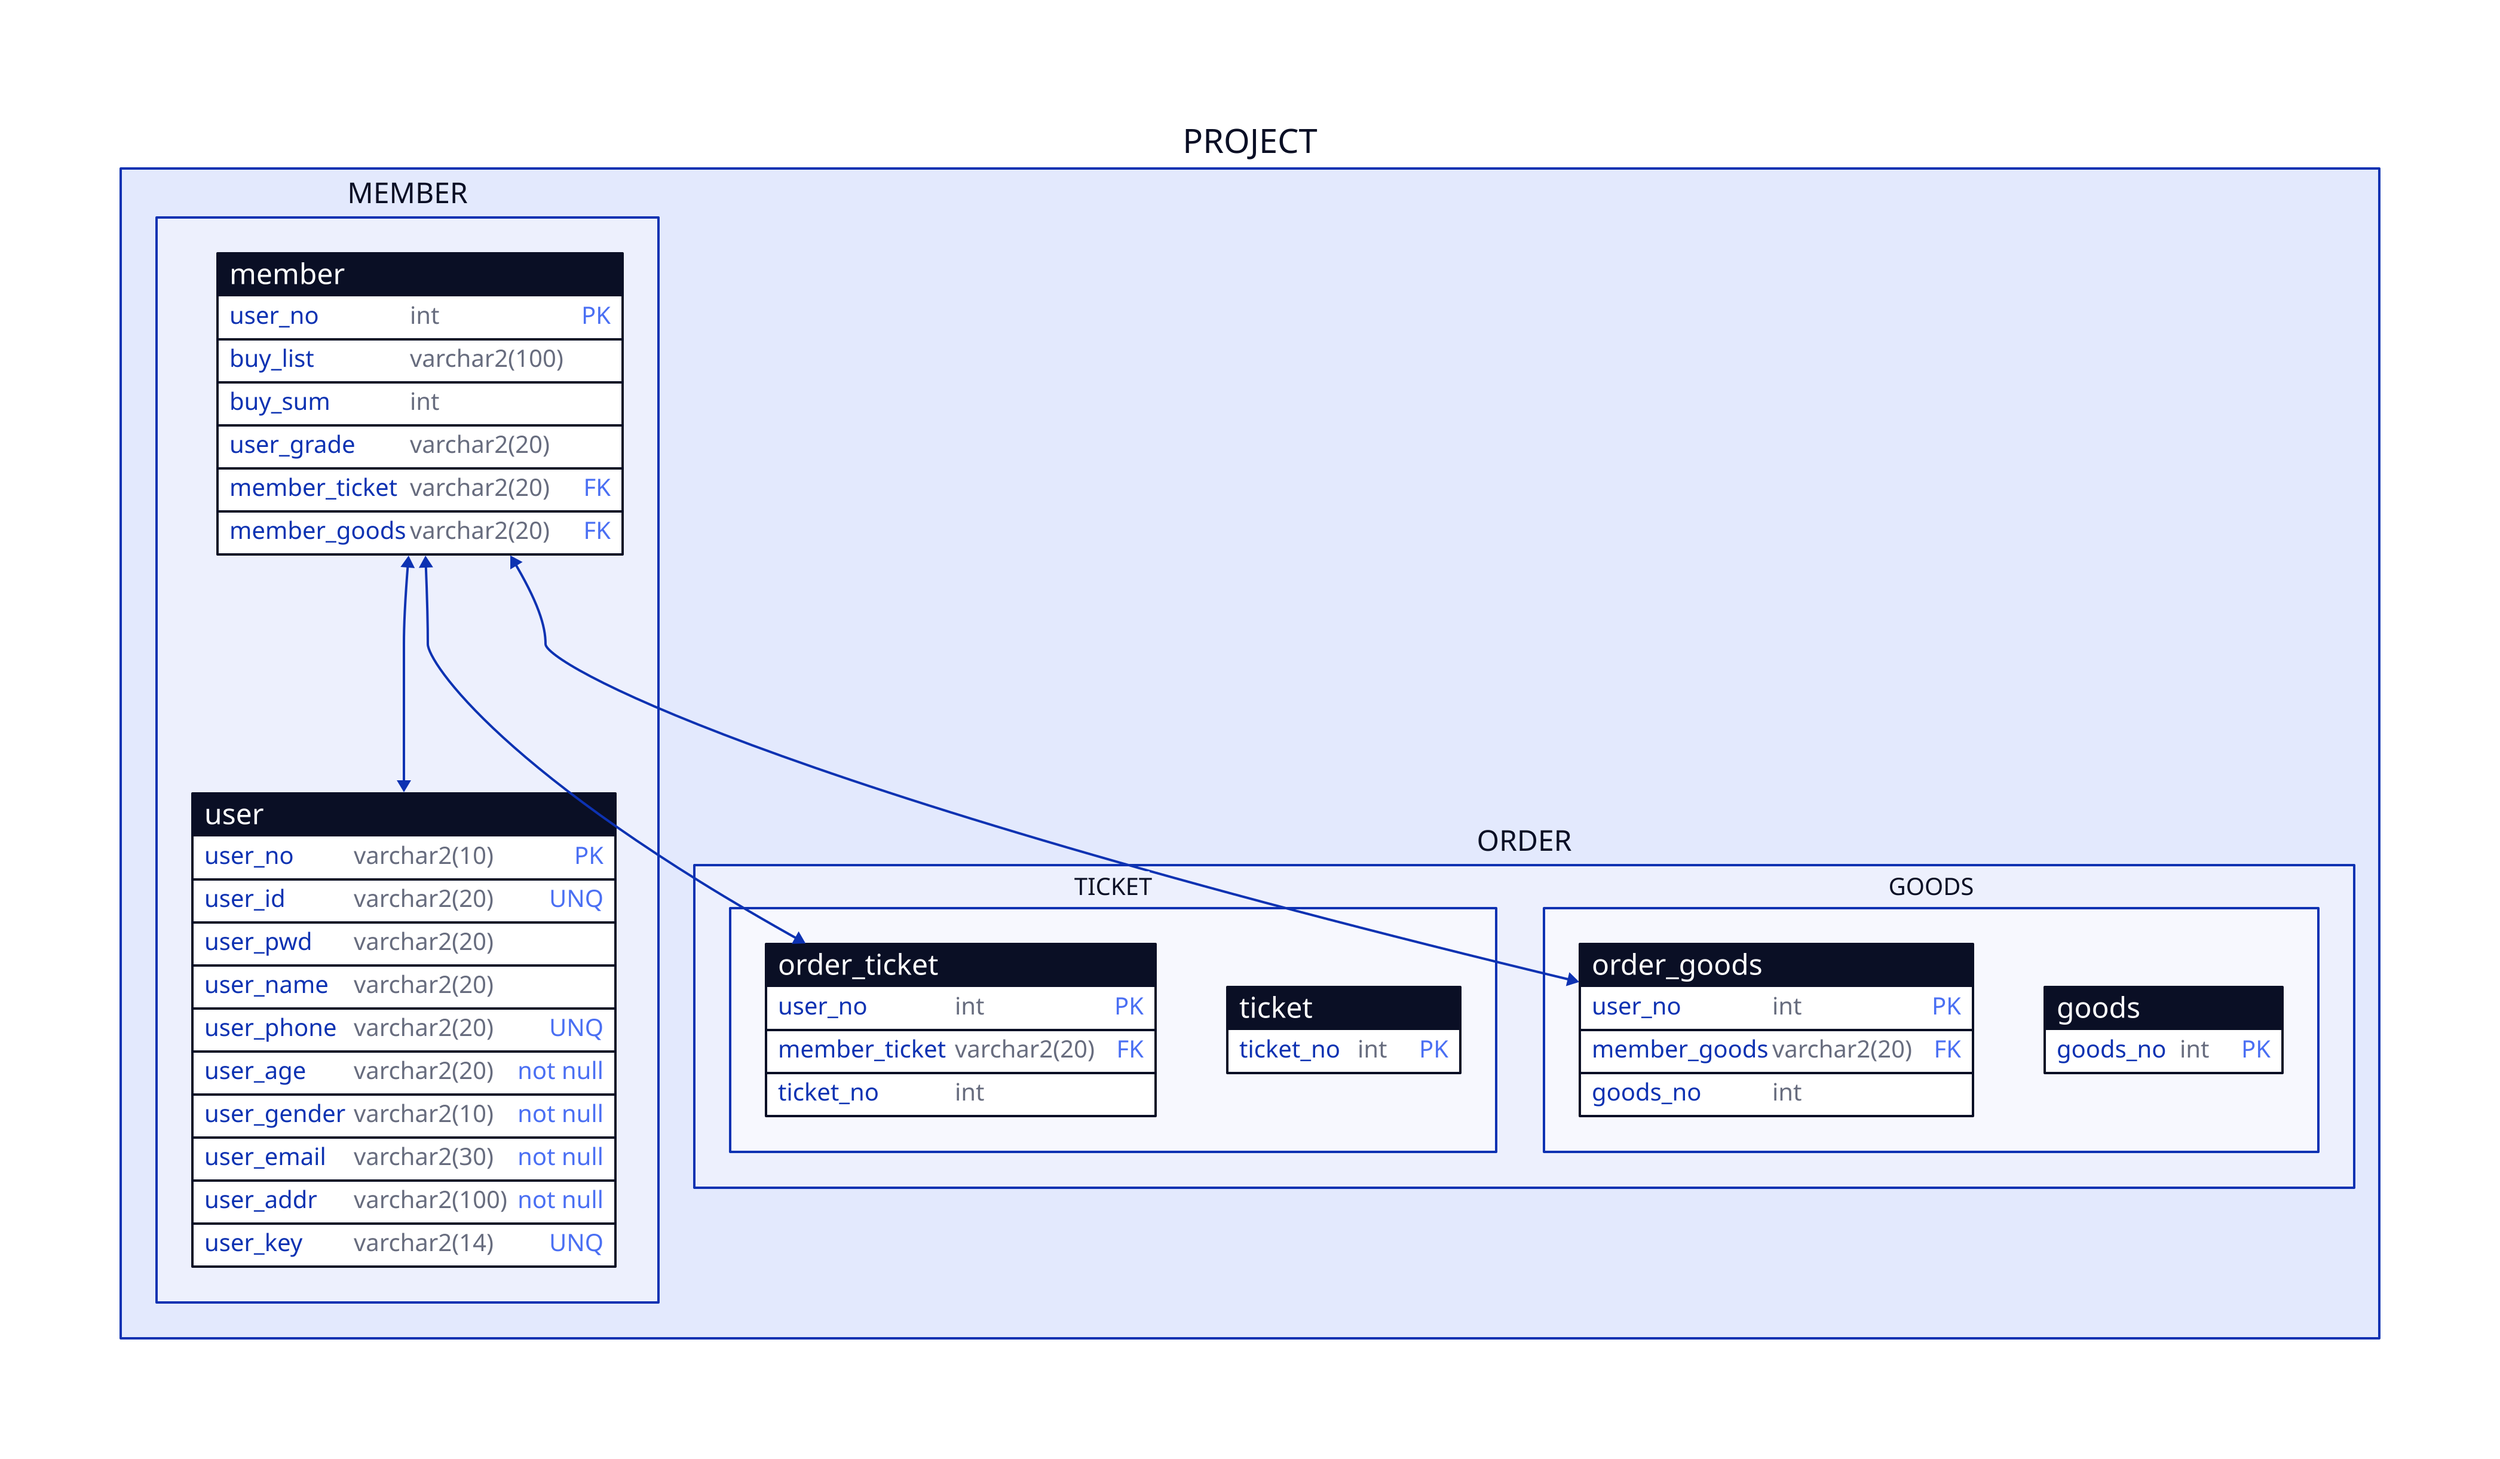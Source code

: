
PROJECT:{

    MEMBER:{
        
        
        """ 멤버쉽 테이블 """
    member:{
        shape:sql_table
        
        user_no:int{constraint:primary_key}
        buy_list:varchar2(100)
        buy_sum:int
        user_grade:varchar2(20)
        member_ticket:varchar2(20){constraint:foreign_key}
        member_goods:varchar2(20){constraint:foreign_key}
        
        
    }
    
    """ 회원 테이블 """
    user:{
        shape:sql_table
        
        user_no:varchar2(10){constraint:primary_key}
        user_id:varchar2(20){constraint:unique}
        user_pwd:varchar2(20)
        user_name:varchar2(20)
        user_phone:varchar2(20){constraint:unique}
        user_age:varchar2(20){constraint:not null}
        user_gender:varchar2(10){constraint:not null}
        user_email:varchar2(30){constraint:not null}
        user_addr:varchar2(100){constraint:not null}
        user_key:varchar2(14){constraint:unique}
        
    }
}
ORDER:{

    TICKET:{
        
        order_ticket:{
            shape:sql_table
            
            user_no:int{constraint:primary_key}
            member_ticket:varchar2(20){constraint:foreign_key}
            ticket_no:int
        }
        ticket:{
            shape:sql_table
            ticket_no:int{constraint:primary_key}

        }
    }
    GOODS:{
        
        order_goods:{
            shape:sql_table
            
            user_no:int{constraint:primary_key}
            member_goods:varchar2(20){constraint:foreign_key}
            goods_no:int
        }
        goods{
            shape:sql_table
            goods_no:int{constraint:primary_key}
        }
    }
}
MEMBER.member.user_no <-> MEMBER.user.user_no

MEMBER.member.user_no <->ORDER.TICKET.order_ticket.user_no
MEMBER.member.user_no <->ORDER.GOODS.order_goods.user_no


}

